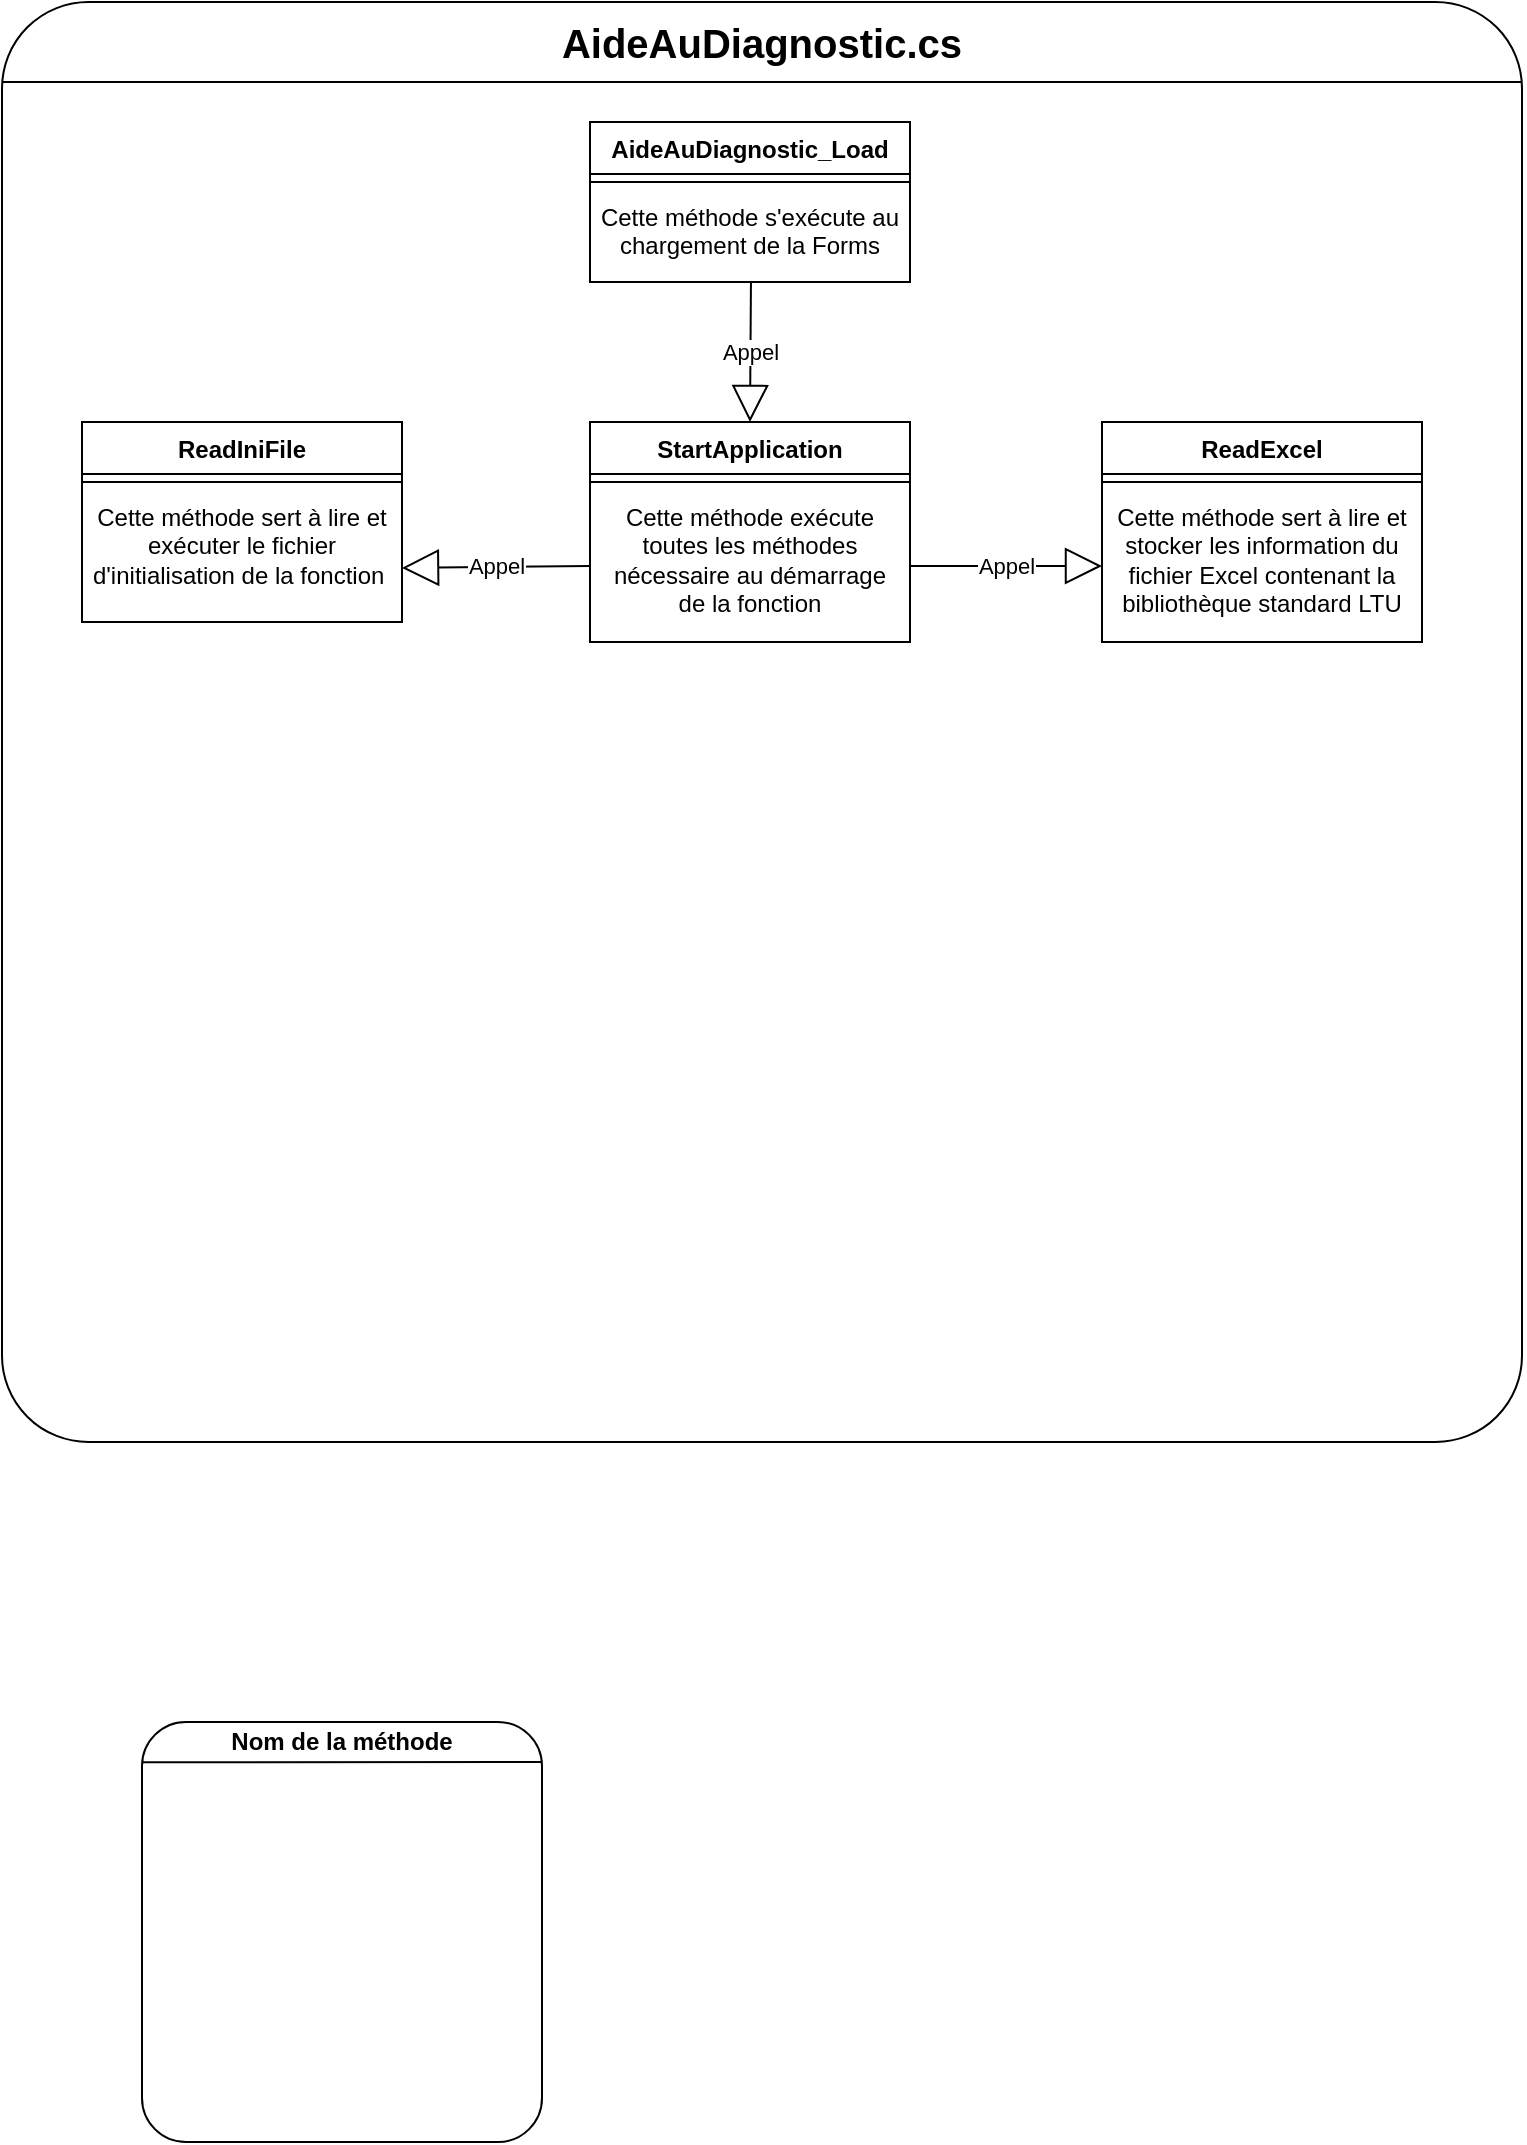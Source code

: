 <mxfile version="25.0.1">
  <diagram name="Page-1" id="hRNvXNKJbcUJAac3ZFcf">
    <mxGraphModel dx="983" dy="540" grid="1" gridSize="10" guides="1" tooltips="1" connect="1" arrows="1" fold="1" page="1" pageScale="1" pageWidth="827" pageHeight="1169" math="0" shadow="0">
      <root>
        <mxCell id="0" />
        <mxCell id="1" parent="0" />
        <mxCell id="J8glJ3NXqa6-_-m2RX2K-2" value="" style="rounded=1;whiteSpace=wrap;html=1;arcSize=6;" parent="1" vertex="1">
          <mxGeometry x="40" y="40" width="760" height="720" as="geometry" />
        </mxCell>
        <mxCell id="J8glJ3NXqa6-_-m2RX2K-3" value="" style="endArrow=none;html=1;rounded=0;exitX=0;exitY=0.056;exitDx=0;exitDy=0;exitPerimeter=0;entryX=1;entryY=0.056;entryDx=0;entryDy=0;entryPerimeter=0;" parent="1" edge="1">
          <mxGeometry width="50" height="50" relative="1" as="geometry">
            <mxPoint x="40" y="80.0" as="sourcePoint" />
            <mxPoint x="800" y="80.0" as="targetPoint" />
          </mxGeometry>
        </mxCell>
        <mxCell id="J8glJ3NXqa6-_-m2RX2K-4" value="AideAuDiagnostic.cs" style="text;html=1;align=center;verticalAlign=middle;whiteSpace=wrap;rounded=0;fillColor=none;strokeColor=none;fontFamily=Helvetica;fontStyle=1;fontSize=20;" parent="1" vertex="1">
          <mxGeometry x="40" y="40" width="760" height="40" as="geometry" />
        </mxCell>
        <mxCell id="J8glJ3NXqa6-_-m2RX2K-23" value="" style="rounded=1;whiteSpace=wrap;html=1;arcSize=11;" parent="1" vertex="1">
          <mxGeometry x="110" y="900" width="200" height="210" as="geometry" />
        </mxCell>
        <mxCell id="J8glJ3NXqa6-_-m2RX2K-24" value="" style="endArrow=none;html=1;rounded=0;exitX=0.001;exitY=0.096;exitDx=0;exitDy=0;exitPerimeter=0;entryX=1.001;entryY=0.095;entryDx=0;entryDy=0;entryPerimeter=0;" parent="1" source="J8glJ3NXqa6-_-m2RX2K-23" target="J8glJ3NXqa6-_-m2RX2K-23" edge="1">
          <mxGeometry width="50" height="50" relative="1" as="geometry">
            <mxPoint x="170" y="1010" as="sourcePoint" />
            <mxPoint x="220" y="960" as="targetPoint" />
          </mxGeometry>
        </mxCell>
        <mxCell id="J8glJ3NXqa6-_-m2RX2K-26" value="&lt;b&gt;Nom de la méthode&lt;/b&gt;" style="text;html=1;align=center;verticalAlign=middle;whiteSpace=wrap;rounded=0;" parent="1" vertex="1">
          <mxGeometry x="110" y="900" width="200" height="20" as="geometry" />
        </mxCell>
        <mxCell id="J8glJ3NXqa6-_-m2RX2K-30" value="AideAuDiagnostic_Load" style="swimlane;fontStyle=1;align=center;verticalAlign=top;childLayout=stackLayout;horizontal=1;startSize=26;horizontalStack=0;resizeParent=1;resizeParentMax=0;resizeLast=0;collapsible=1;marginBottom=0;whiteSpace=wrap;html=1;" parent="1" vertex="1">
          <mxGeometry x="334" y="100" width="160" height="80" as="geometry" />
        </mxCell>
        <mxCell id="J8glJ3NXqa6-_-m2RX2K-32" value="" style="line;strokeWidth=1;fillColor=none;align=left;verticalAlign=middle;spacingTop=-1;spacingLeft=3;spacingRight=3;rotatable=0;labelPosition=right;points=[];portConstraint=eastwest;strokeColor=inherit;" parent="J8glJ3NXqa6-_-m2RX2K-30" vertex="1">
          <mxGeometry y="26" width="160" height="8" as="geometry" />
        </mxCell>
        <mxCell id="J8glJ3NXqa6-_-m2RX2K-33" value="&lt;div style=&quot;&quot;&gt;&lt;span style=&quot;background-color: initial;&quot;&gt;Cette méthode s&#39;exécute au chargement de la Forms&lt;/span&gt;&lt;/div&gt;" style="text;strokeColor=none;fillColor=none;align=center;verticalAlign=top;spacingLeft=4;spacingRight=4;overflow=hidden;rotatable=0;points=[[0,0.5],[1,0.5]];portConstraint=eastwest;whiteSpace=wrap;html=1;" parent="J8glJ3NXqa6-_-m2RX2K-30" vertex="1">
          <mxGeometry y="34" width="160" height="46" as="geometry" />
        </mxCell>
        <mxCell id="J8glJ3NXqa6-_-m2RX2K-34" value="Appel" style="endArrow=block;endSize=16;endFill=0;html=1;rounded=0;exitX=0.503;exitY=0.992;exitDx=0;exitDy=0;exitPerimeter=0;entryX=0.5;entryY=0;entryDx=0;entryDy=0;" parent="1" source="J8glJ3NXqa6-_-m2RX2K-33" target="J8glJ3NXqa6-_-m2RX2K-35" edge="1">
          <mxGeometry width="160" relative="1" as="geometry">
            <mxPoint x="220" y="290" as="sourcePoint" />
            <mxPoint x="380" y="290" as="targetPoint" />
          </mxGeometry>
        </mxCell>
        <mxCell id="J8glJ3NXqa6-_-m2RX2K-35" value="StartApplication" style="swimlane;fontStyle=1;align=center;verticalAlign=top;childLayout=stackLayout;horizontal=1;startSize=26;horizontalStack=0;resizeParent=1;resizeParentMax=0;resizeLast=0;collapsible=1;marginBottom=0;whiteSpace=wrap;html=1;" parent="1" vertex="1">
          <mxGeometry x="334" y="250" width="160" height="110" as="geometry" />
        </mxCell>
        <mxCell id="J8glJ3NXqa6-_-m2RX2K-37" value="" style="line;strokeWidth=1;fillColor=none;align=left;verticalAlign=middle;spacingTop=-1;spacingLeft=3;spacingRight=3;rotatable=0;labelPosition=right;points=[];portConstraint=eastwest;strokeColor=inherit;" parent="J8glJ3NXqa6-_-m2RX2K-35" vertex="1">
          <mxGeometry y="26" width="160" height="8" as="geometry" />
        </mxCell>
        <mxCell id="J8glJ3NXqa6-_-m2RX2K-38" value="&lt;div style=&quot;&quot;&gt;&lt;span style=&quot;background-color: initial;&quot;&gt;Cette méthode exécute toutes les méthodes nécessaire au démarrage de la fonction&lt;/span&gt;&lt;/div&gt;" style="text;strokeColor=none;fillColor=none;align=center;verticalAlign=top;spacingLeft=4;spacingRight=4;overflow=hidden;rotatable=0;points=[[0,0.5],[1,0.5]];portConstraint=eastwest;whiteSpace=wrap;html=1;" parent="J8glJ3NXqa6-_-m2RX2K-35" vertex="1">
          <mxGeometry y="34" width="160" height="76" as="geometry" />
        </mxCell>
        <mxCell id="J8glJ3NXqa6-_-m2RX2K-39" value="ReadIniFile" style="swimlane;fontStyle=1;align=center;verticalAlign=top;childLayout=stackLayout;horizontal=1;startSize=26;horizontalStack=0;resizeParent=1;resizeParentMax=0;resizeLast=0;collapsible=1;marginBottom=0;whiteSpace=wrap;html=1;" parent="1" vertex="1">
          <mxGeometry x="80" y="250" width="160" height="100" as="geometry">
            <mxRectangle x="80" y="250" width="100" height="30" as="alternateBounds" />
          </mxGeometry>
        </mxCell>
        <mxCell id="J8glJ3NXqa6-_-m2RX2K-41" value="" style="line;strokeWidth=1;fillColor=none;align=left;verticalAlign=middle;spacingTop=-1;spacingLeft=3;spacingRight=3;rotatable=0;labelPosition=right;points=[];portConstraint=eastwest;strokeColor=inherit;" parent="J8glJ3NXqa6-_-m2RX2K-39" vertex="1">
          <mxGeometry y="26" width="160" height="8" as="geometry" />
        </mxCell>
        <mxCell id="J8glJ3NXqa6-_-m2RX2K-42" value="Cette méthode sert à lire et exécuter le fichier d&#39;initialisation de la fonction&amp;nbsp;" style="text;strokeColor=none;fillColor=none;align=center;verticalAlign=top;spacingLeft=4;spacingRight=4;overflow=hidden;rotatable=0;points=[[0,0.5],[1,0.5]];portConstraint=eastwest;whiteSpace=wrap;html=1;" parent="J8glJ3NXqa6-_-m2RX2K-39" vertex="1">
          <mxGeometry y="34" width="160" height="66" as="geometry" />
        </mxCell>
        <mxCell id="J8glJ3NXqa6-_-m2RX2K-43" value="ReadExcel" style="swimlane;fontStyle=1;align=center;verticalAlign=top;childLayout=stackLayout;horizontal=1;startSize=26;horizontalStack=0;resizeParent=1;resizeParentMax=0;resizeLast=0;collapsible=1;marginBottom=0;whiteSpace=wrap;html=1;" parent="1" vertex="1">
          <mxGeometry x="590" y="250" width="160" height="110" as="geometry" />
        </mxCell>
        <mxCell id="J8glJ3NXqa6-_-m2RX2K-45" value="" style="line;strokeWidth=1;fillColor=none;align=left;verticalAlign=middle;spacingTop=-1;spacingLeft=3;spacingRight=3;rotatable=0;labelPosition=right;points=[];portConstraint=eastwest;strokeColor=inherit;" parent="J8glJ3NXqa6-_-m2RX2K-43" vertex="1">
          <mxGeometry y="26" width="160" height="8" as="geometry" />
        </mxCell>
        <mxCell id="J8glJ3NXqa6-_-m2RX2K-46" value="Cette méthode sert à lire et stocker les information du fichier Excel contenant la bibliothèque standard LTU" style="text;strokeColor=none;fillColor=none;align=center;verticalAlign=top;spacingLeft=4;spacingRight=4;overflow=hidden;rotatable=0;points=[[0,0.5],[1,0.5]];portConstraint=eastwest;whiteSpace=wrap;html=1;" parent="J8glJ3NXqa6-_-m2RX2K-43" vertex="1">
          <mxGeometry y="34" width="160" height="76" as="geometry" />
        </mxCell>
        <mxCell id="J8glJ3NXqa6-_-m2RX2K-47" value="Appel" style="endArrow=block;endSize=16;endFill=0;html=1;rounded=0;exitX=0;exitY=0.5;exitDx=0;exitDy=0;" parent="1" source="J8glJ3NXqa6-_-m2RX2K-38" edge="1">
          <mxGeometry width="160" relative="1" as="geometry">
            <mxPoint x="280" y="310" as="sourcePoint" />
            <mxPoint x="240" y="323" as="targetPoint" />
          </mxGeometry>
        </mxCell>
        <mxCell id="J8glJ3NXqa6-_-m2RX2K-48" value="Appel" style="endArrow=block;endSize=16;endFill=0;html=1;rounded=0;exitX=1;exitY=0.5;exitDx=0;exitDy=0;" parent="1" source="J8glJ3NXqa6-_-m2RX2K-38" target="J8glJ3NXqa6-_-m2RX2K-46" edge="1">
          <mxGeometry width="160" relative="1" as="geometry">
            <mxPoint x="344" y="332" as="sourcePoint" />
            <mxPoint x="250" y="333" as="targetPoint" />
          </mxGeometry>
        </mxCell>
      </root>
    </mxGraphModel>
  </diagram>
</mxfile>
